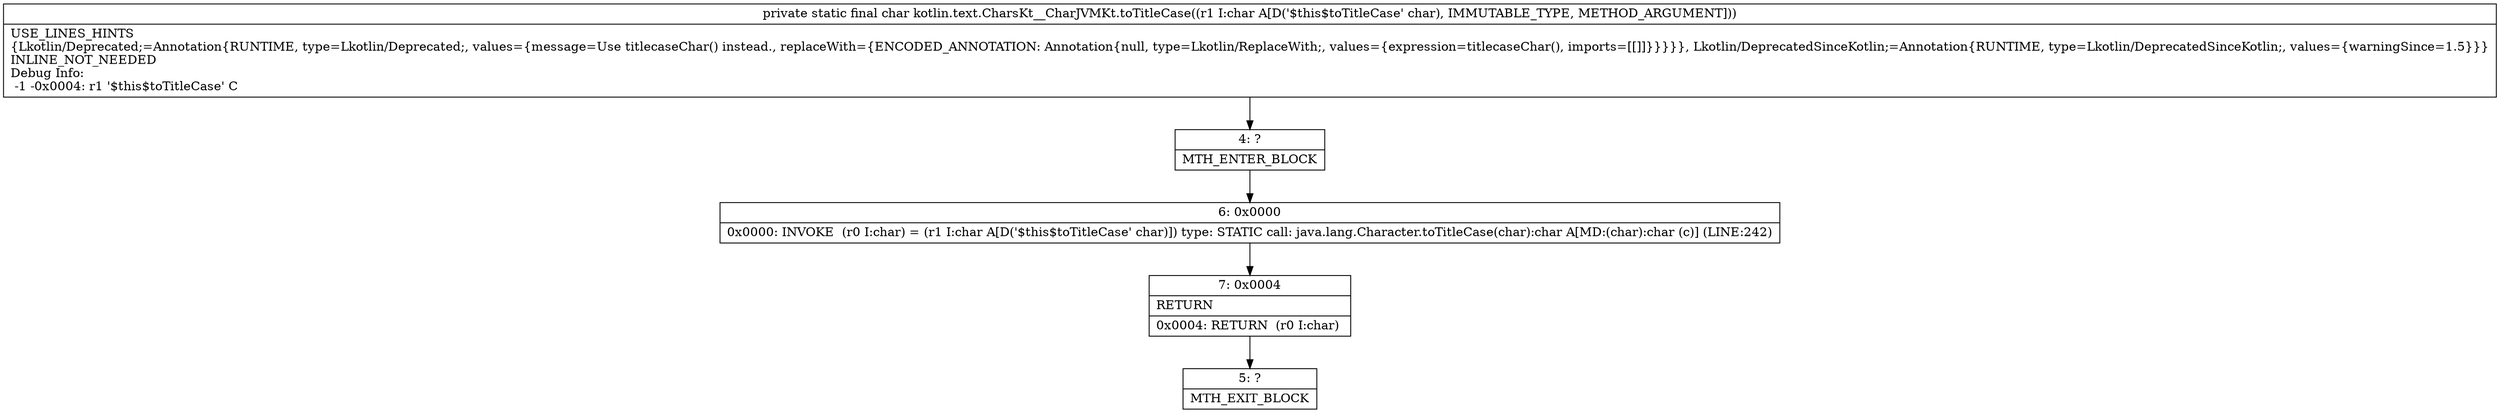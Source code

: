 digraph "CFG forkotlin.text.CharsKt__CharJVMKt.toTitleCase(C)C" {
Node_4 [shape=record,label="{4\:\ ?|MTH_ENTER_BLOCK\l}"];
Node_6 [shape=record,label="{6\:\ 0x0000|0x0000: INVOKE  (r0 I:char) = (r1 I:char A[D('$this$toTitleCase' char)]) type: STATIC call: java.lang.Character.toTitleCase(char):char A[MD:(char):char (c)] (LINE:242)\l}"];
Node_7 [shape=record,label="{7\:\ 0x0004|RETURN\l|0x0004: RETURN  (r0 I:char) \l}"];
Node_5 [shape=record,label="{5\:\ ?|MTH_EXIT_BLOCK\l}"];
MethodNode[shape=record,label="{private static final char kotlin.text.CharsKt__CharJVMKt.toTitleCase((r1 I:char A[D('$this$toTitleCase' char), IMMUTABLE_TYPE, METHOD_ARGUMENT]))  | USE_LINES_HINTS\l\{Lkotlin\/Deprecated;=Annotation\{RUNTIME, type=Lkotlin\/Deprecated;, values=\{message=Use titlecaseChar() instead., replaceWith=\{ENCODED_ANNOTATION: Annotation\{null, type=Lkotlin\/ReplaceWith;, values=\{expression=titlecaseChar(), imports=[[]]\}\}\}\}\}, Lkotlin\/DeprecatedSinceKotlin;=Annotation\{RUNTIME, type=Lkotlin\/DeprecatedSinceKotlin;, values=\{warningSince=1.5\}\}\}\lINLINE_NOT_NEEDED\lDebug Info:\l  \-1 \-0x0004: r1 '$this$toTitleCase' C\l}"];
MethodNode -> Node_4;Node_4 -> Node_6;
Node_6 -> Node_7;
Node_7 -> Node_5;
}

